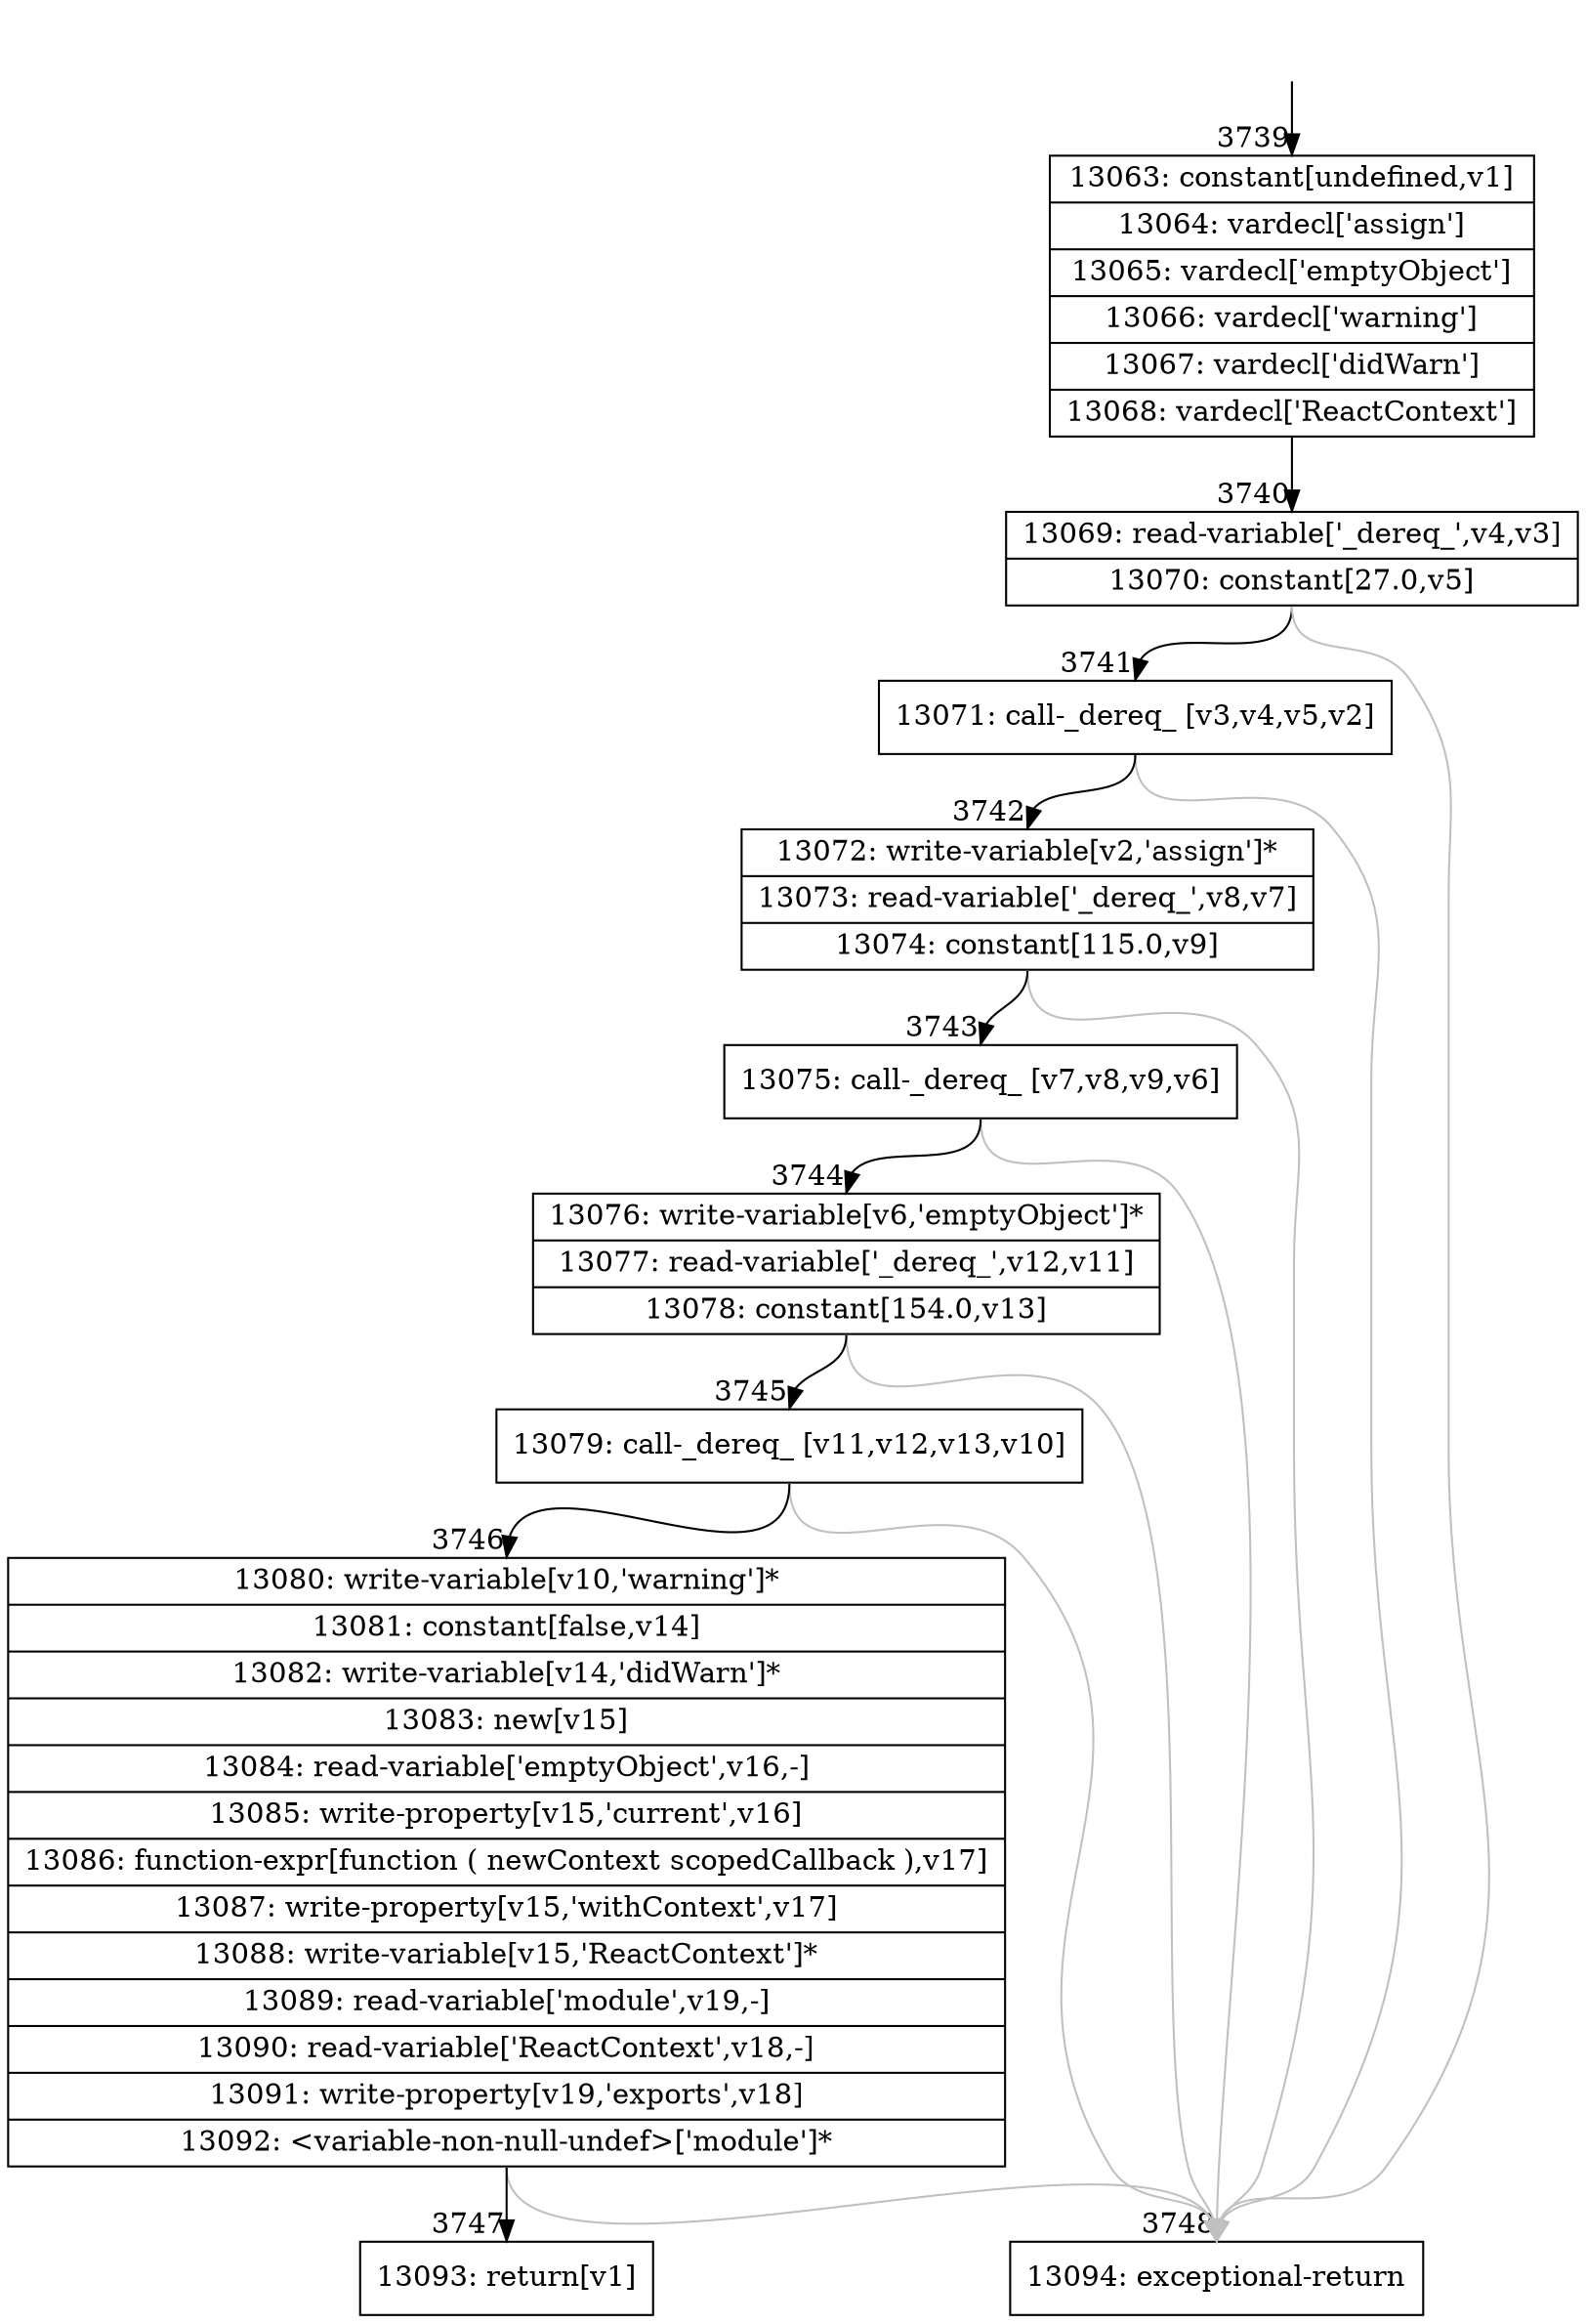 digraph {
rankdir="TD"
BB_entry257[shape=none,label=""];
BB_entry257 -> BB3739 [tailport=s, headport=n, headlabel="    3739"]
BB3739 [shape=record label="{13063: constant[undefined,v1]|13064: vardecl['assign']|13065: vardecl['emptyObject']|13066: vardecl['warning']|13067: vardecl['didWarn']|13068: vardecl['ReactContext']}" ] 
BB3739 -> BB3740 [tailport=s, headport=n, headlabel="      3740"]
BB3740 [shape=record label="{13069: read-variable['_dereq_',v4,v3]|13070: constant[27.0,v5]}" ] 
BB3740 -> BB3741 [tailport=s, headport=n, headlabel="      3741"]
BB3740 -> BB3748 [tailport=s, headport=n, color=gray, headlabel="      3748"]
BB3741 [shape=record label="{13071: call-_dereq_ [v3,v4,v5,v2]}" ] 
BB3741 -> BB3742 [tailport=s, headport=n, headlabel="      3742"]
BB3741 -> BB3748 [tailport=s, headport=n, color=gray]
BB3742 [shape=record label="{13072: write-variable[v2,'assign']*|13073: read-variable['_dereq_',v8,v7]|13074: constant[115.0,v9]}" ] 
BB3742 -> BB3743 [tailport=s, headport=n, headlabel="      3743"]
BB3742 -> BB3748 [tailport=s, headport=n, color=gray]
BB3743 [shape=record label="{13075: call-_dereq_ [v7,v8,v9,v6]}" ] 
BB3743 -> BB3744 [tailport=s, headport=n, headlabel="      3744"]
BB3743 -> BB3748 [tailport=s, headport=n, color=gray]
BB3744 [shape=record label="{13076: write-variable[v6,'emptyObject']*|13077: read-variable['_dereq_',v12,v11]|13078: constant[154.0,v13]}" ] 
BB3744 -> BB3745 [tailport=s, headport=n, headlabel="      3745"]
BB3744 -> BB3748 [tailport=s, headport=n, color=gray]
BB3745 [shape=record label="{13079: call-_dereq_ [v11,v12,v13,v10]}" ] 
BB3745 -> BB3746 [tailport=s, headport=n, headlabel="      3746"]
BB3745 -> BB3748 [tailport=s, headport=n, color=gray]
BB3746 [shape=record label="{13080: write-variable[v10,'warning']*|13081: constant[false,v14]|13082: write-variable[v14,'didWarn']*|13083: new[v15]|13084: read-variable['emptyObject',v16,-]|13085: write-property[v15,'current',v16]|13086: function-expr[function ( newContext scopedCallback ),v17]|13087: write-property[v15,'withContext',v17]|13088: write-variable[v15,'ReactContext']*|13089: read-variable['module',v19,-]|13090: read-variable['ReactContext',v18,-]|13091: write-property[v19,'exports',v18]|13092: \<variable-non-null-undef\>['module']*}" ] 
BB3746 -> BB3747 [tailport=s, headport=n, headlabel="      3747"]
BB3746 -> BB3748 [tailport=s, headport=n, color=gray]
BB3747 [shape=record label="{13093: return[v1]}" ] 
BB3748 [shape=record label="{13094: exceptional-return}" ] 
//#$~ 7171
}
